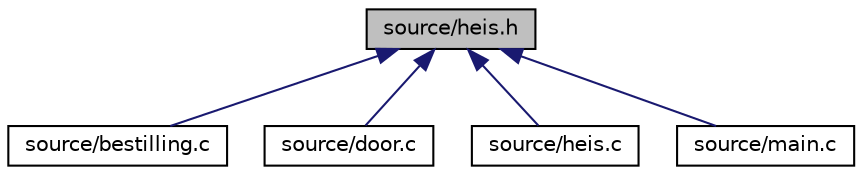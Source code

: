 digraph "source/heis.h"
{
 // LATEX_PDF_SIZE
  edge [fontname="Helvetica",fontsize="10",labelfontname="Helvetica",labelfontsize="10"];
  node [fontname="Helvetica",fontsize="10",shape=record];
  Node1 [label="source/heis.h",height=0.2,width=0.4,color="black", fillcolor="grey75", style="filled", fontcolor="black",tooltip="This module contains functions that changes the state of the elevator."];
  Node1 -> Node2 [dir="back",color="midnightblue",fontsize="10",style="solid"];
  Node2 [label="source/bestilling.c",height=0.2,width=0.4,color="black", fillcolor="white", style="filled",URL="$bestilling_8c_source.html",tooltip=" "];
  Node1 -> Node3 [dir="back",color="midnightblue",fontsize="10",style="solid"];
  Node3 [label="source/door.c",height=0.2,width=0.4,color="black", fillcolor="white", style="filled",URL="$door_8c_source.html",tooltip=" "];
  Node1 -> Node4 [dir="back",color="midnightblue",fontsize="10",style="solid"];
  Node4 [label="source/heis.c",height=0.2,width=0.4,color="black", fillcolor="white", style="filled",URL="$heis_8c_source.html",tooltip=" "];
  Node1 -> Node5 [dir="back",color="midnightblue",fontsize="10",style="solid"];
  Node5 [label="source/main.c",height=0.2,width=0.4,color="black", fillcolor="white", style="filled",URL="$main_8c_source.html",tooltip=" "];
}
